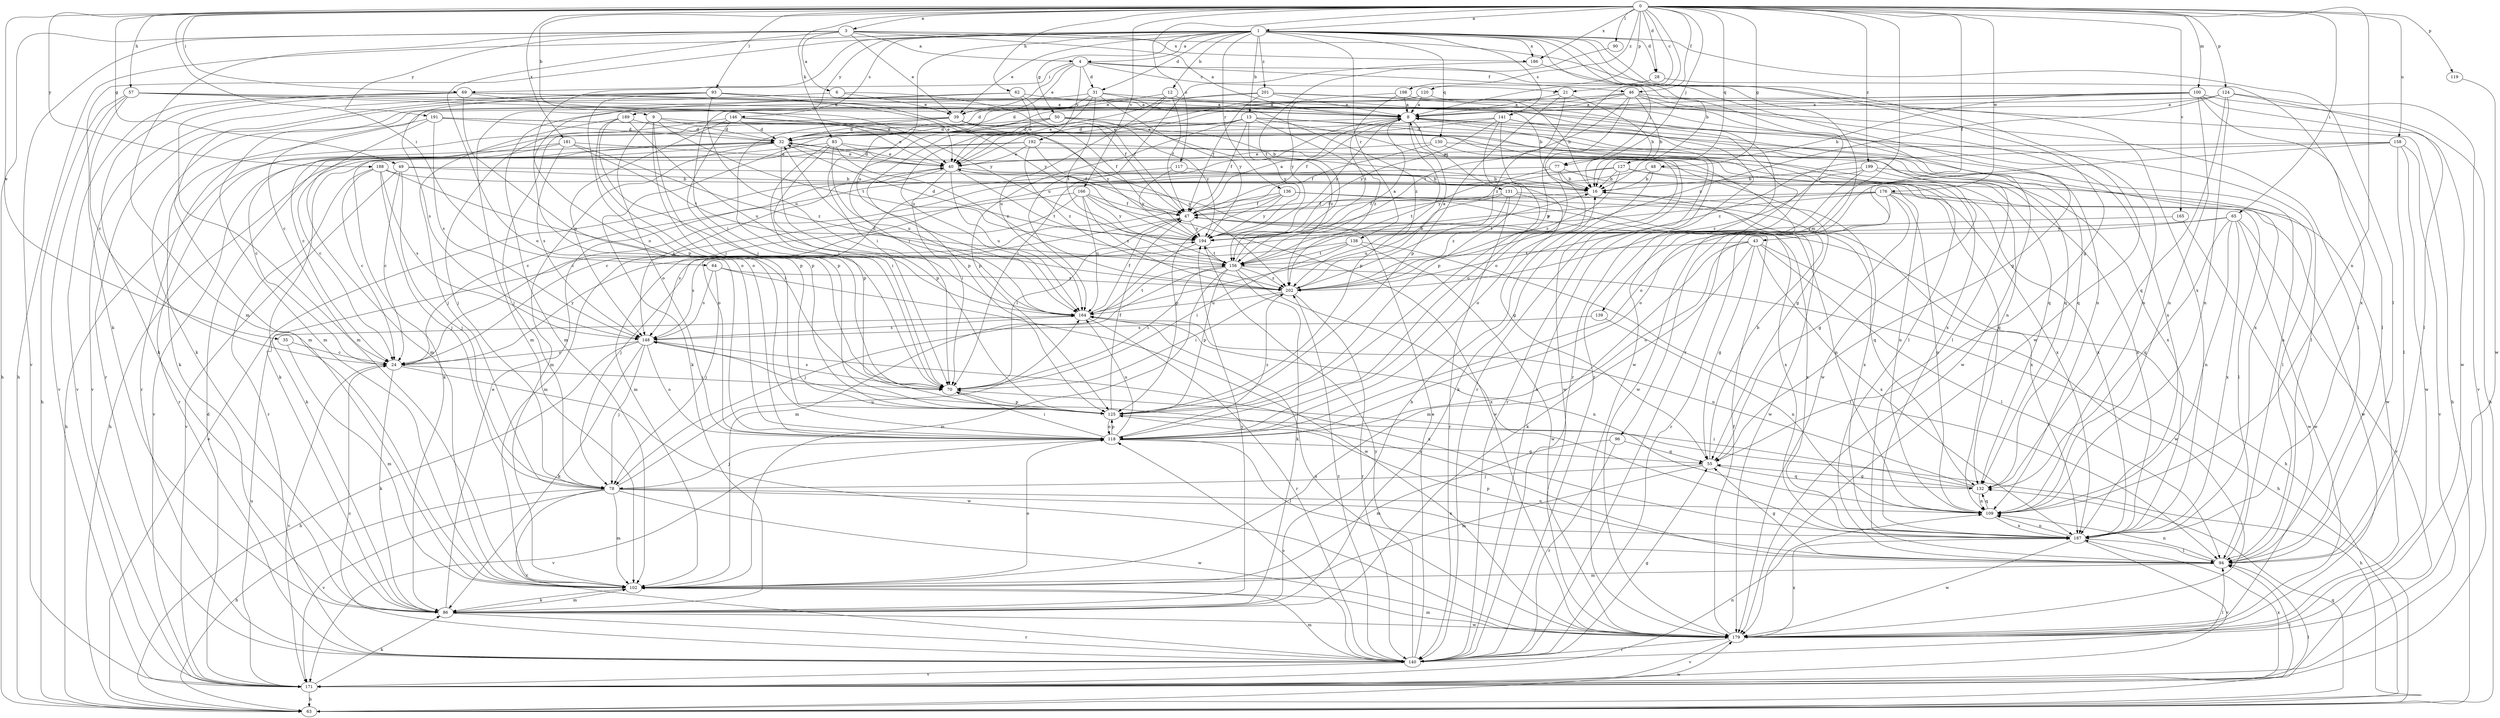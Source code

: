 strict digraph  {
0;
1;
3;
4;
6;
8;
9;
12;
13;
16;
21;
24;
28;
31;
32;
35;
39;
40;
43;
46;
47;
48;
49;
50;
55;
57;
62;
63;
64;
65;
69;
70;
77;
78;
83;
86;
90;
93;
94;
96;
100;
102;
109;
117;
118;
119;
120;
124;
125;
127;
130;
131;
132;
136;
138;
139;
140;
141;
146;
148;
156;
158;
164;
165;
166;
171;
176;
179;
181;
186;
187;
188;
189;
191;
192;
194;
198;
199;
201;
202;
0 -> 1  [label=a];
0 -> 3  [label=a];
0 -> 9  [label=b];
0 -> 21  [label=c];
0 -> 28  [label=d];
0 -> 35  [label=e];
0 -> 43  [label=f];
0 -> 46  [label=f];
0 -> 48  [label=g];
0 -> 49  [label=g];
0 -> 57  [label=h];
0 -> 62  [label=h];
0 -> 64  [label=i];
0 -> 65  [label=i];
0 -> 69  [label=i];
0 -> 77  [label=j];
0 -> 83  [label=k];
0 -> 90  [label=l];
0 -> 93  [label=l];
0 -> 96  [label=m];
0 -> 100  [label=m];
0 -> 109  [label=n];
0 -> 117  [label=o];
0 -> 119  [label=p];
0 -> 120  [label=p];
0 -> 124  [label=p];
0 -> 125  [label=p];
0 -> 127  [label=q];
0 -> 158  [label=u];
0 -> 165  [label=v];
0 -> 166  [label=v];
0 -> 176  [label=w];
0 -> 181  [label=x];
0 -> 186  [label=x];
0 -> 188  [label=y];
0 -> 198  [label=z];
0 -> 199  [label=z];
1 -> 4  [label=a];
1 -> 12  [label=b];
1 -> 13  [label=b];
1 -> 16  [label=b];
1 -> 28  [label=d];
1 -> 31  [label=d];
1 -> 39  [label=e];
1 -> 50  [label=g];
1 -> 55  [label=g];
1 -> 63  [label=h];
1 -> 86  [label=k];
1 -> 94  [label=l];
1 -> 118  [label=o];
1 -> 130  [label=q];
1 -> 136  [label=r];
1 -> 138  [label=r];
1 -> 139  [label=r];
1 -> 140  [label=r];
1 -> 141  [label=s];
1 -> 146  [label=s];
1 -> 164  [label=u];
1 -> 179  [label=w];
1 -> 186  [label=x];
1 -> 189  [label=y];
1 -> 201  [label=z];
3 -> 4  [label=a];
3 -> 6  [label=a];
3 -> 8  [label=a];
3 -> 39  [label=e];
3 -> 63  [label=h];
3 -> 102  [label=m];
3 -> 118  [label=o];
3 -> 171  [label=v];
3 -> 186  [label=x];
3 -> 187  [label=x];
3 -> 191  [label=y];
4 -> 21  [label=c];
4 -> 31  [label=d];
4 -> 39  [label=e];
4 -> 46  [label=f];
4 -> 69  [label=i];
4 -> 70  [label=i];
4 -> 77  [label=j];
4 -> 192  [label=y];
6 -> 39  [label=e];
6 -> 47  [label=f];
6 -> 140  [label=r];
8 -> 32  [label=d];
8 -> 47  [label=f];
8 -> 70  [label=i];
8 -> 94  [label=l];
8 -> 125  [label=p];
8 -> 131  [label=q];
8 -> 132  [label=q];
8 -> 194  [label=y];
9 -> 32  [label=d];
9 -> 70  [label=i];
9 -> 118  [label=o];
9 -> 125  [label=p];
9 -> 156  [label=t];
9 -> 187  [label=x];
12 -> 39  [label=e];
12 -> 40  [label=e];
12 -> 47  [label=f];
12 -> 140  [label=r];
12 -> 164  [label=u];
13 -> 32  [label=d];
13 -> 47  [label=f];
13 -> 78  [label=j];
13 -> 94  [label=l];
13 -> 125  [label=p];
13 -> 140  [label=r];
13 -> 179  [label=w];
13 -> 194  [label=y];
13 -> 202  [label=z];
16 -> 47  [label=f];
16 -> 187  [label=x];
21 -> 8  [label=a];
21 -> 16  [label=b];
21 -> 125  [label=p];
21 -> 202  [label=z];
24 -> 70  [label=i];
24 -> 86  [label=k];
24 -> 171  [label=v];
24 -> 179  [label=w];
24 -> 194  [label=y];
28 -> 8  [label=a];
28 -> 187  [label=x];
31 -> 8  [label=a];
31 -> 32  [label=d];
31 -> 86  [label=k];
31 -> 156  [label=t];
31 -> 164  [label=u];
31 -> 194  [label=y];
31 -> 202  [label=z];
32 -> 40  [label=e];
32 -> 55  [label=g];
32 -> 63  [label=h];
32 -> 86  [label=k];
32 -> 102  [label=m];
32 -> 125  [label=p];
32 -> 171  [label=v];
35 -> 24  [label=c];
35 -> 102  [label=m];
39 -> 16  [label=b];
39 -> 32  [label=d];
39 -> 47  [label=f];
39 -> 70  [label=i];
39 -> 140  [label=r];
39 -> 194  [label=y];
40 -> 16  [label=b];
40 -> 32  [label=d];
40 -> 55  [label=g];
40 -> 70  [label=i];
40 -> 148  [label=s];
40 -> 156  [label=t];
40 -> 164  [label=u];
43 -> 55  [label=g];
43 -> 86  [label=k];
43 -> 94  [label=l];
43 -> 102  [label=m];
43 -> 118  [label=o];
43 -> 156  [label=t];
43 -> 179  [label=w];
43 -> 187  [label=x];
46 -> 8  [label=a];
46 -> 16  [label=b];
46 -> 32  [label=d];
46 -> 40  [label=e];
46 -> 63  [label=h];
46 -> 118  [label=o];
46 -> 156  [label=t];
46 -> 179  [label=w];
46 -> 187  [label=x];
47 -> 8  [label=a];
47 -> 63  [label=h];
47 -> 70  [label=i];
47 -> 148  [label=s];
47 -> 187  [label=x];
47 -> 194  [label=y];
48 -> 16  [label=b];
48 -> 24  [label=c];
48 -> 86  [label=k];
48 -> 187  [label=x];
49 -> 16  [label=b];
49 -> 24  [label=c];
49 -> 78  [label=j];
49 -> 109  [label=n];
49 -> 171  [label=v];
50 -> 32  [label=d];
50 -> 86  [label=k];
50 -> 94  [label=l];
50 -> 125  [label=p];
50 -> 194  [label=y];
50 -> 202  [label=z];
55 -> 16  [label=b];
55 -> 78  [label=j];
55 -> 102  [label=m];
55 -> 132  [label=q];
57 -> 8  [label=a];
57 -> 24  [label=c];
57 -> 63  [label=h];
57 -> 109  [label=n];
57 -> 171  [label=v];
57 -> 194  [label=y];
62 -> 8  [label=a];
62 -> 40  [label=e];
62 -> 47  [label=f];
62 -> 102  [label=m];
62 -> 118  [label=o];
63 -> 40  [label=e];
63 -> 94  [label=l];
63 -> 132  [label=q];
63 -> 179  [label=w];
64 -> 78  [label=j];
64 -> 148  [label=s];
64 -> 179  [label=w];
64 -> 202  [label=z];
65 -> 78  [label=j];
65 -> 109  [label=n];
65 -> 132  [label=q];
65 -> 171  [label=v];
65 -> 179  [label=w];
65 -> 187  [label=x];
65 -> 194  [label=y];
69 -> 8  [label=a];
69 -> 40  [label=e];
69 -> 86  [label=k];
69 -> 102  [label=m];
69 -> 118  [label=o];
69 -> 171  [label=v];
69 -> 194  [label=y];
70 -> 125  [label=p];
70 -> 148  [label=s];
77 -> 16  [label=b];
77 -> 24  [label=c];
77 -> 118  [label=o];
77 -> 132  [label=q];
77 -> 156  [label=t];
78 -> 63  [label=h];
78 -> 102  [label=m];
78 -> 109  [label=n];
78 -> 140  [label=r];
78 -> 164  [label=u];
78 -> 171  [label=v];
78 -> 179  [label=w];
78 -> 187  [label=x];
83 -> 24  [label=c];
83 -> 40  [label=e];
83 -> 70  [label=i];
83 -> 125  [label=p];
83 -> 164  [label=u];
83 -> 179  [label=w];
83 -> 202  [label=z];
86 -> 16  [label=b];
86 -> 40  [label=e];
86 -> 102  [label=m];
86 -> 140  [label=r];
86 -> 179  [label=w];
86 -> 194  [label=y];
90 -> 156  [label=t];
93 -> 8  [label=a];
93 -> 16  [label=b];
93 -> 40  [label=e];
93 -> 102  [label=m];
93 -> 125  [label=p];
93 -> 148  [label=s];
93 -> 164  [label=u];
93 -> 171  [label=v];
93 -> 179  [label=w];
94 -> 8  [label=a];
94 -> 55  [label=g];
94 -> 102  [label=m];
94 -> 109  [label=n];
94 -> 125  [label=p];
94 -> 148  [label=s];
96 -> 55  [label=g];
96 -> 102  [label=m];
96 -> 140  [label=r];
100 -> 8  [label=a];
100 -> 16  [label=b];
100 -> 24  [label=c];
100 -> 63  [label=h];
100 -> 70  [label=i];
100 -> 94  [label=l];
100 -> 109  [label=n];
100 -> 179  [label=w];
102 -> 86  [label=k];
102 -> 118  [label=o];
109 -> 132  [label=q];
109 -> 187  [label=x];
117 -> 16  [label=b];
117 -> 118  [label=o];
117 -> 194  [label=y];
118 -> 55  [label=g];
118 -> 70  [label=i];
118 -> 78  [label=j];
118 -> 94  [label=l];
118 -> 125  [label=p];
118 -> 164  [label=u];
118 -> 171  [label=v];
118 -> 202  [label=z];
119 -> 179  [label=w];
120 -> 8  [label=a];
120 -> 40  [label=e];
120 -> 109  [label=n];
124 -> 8  [label=a];
124 -> 94  [label=l];
124 -> 102  [label=m];
124 -> 109  [label=n];
124 -> 132  [label=q];
124 -> 171  [label=v];
124 -> 202  [label=z];
125 -> 47  [label=f];
125 -> 63  [label=h];
125 -> 118  [label=o];
127 -> 16  [label=b];
127 -> 24  [label=c];
127 -> 179  [label=w];
127 -> 187  [label=x];
127 -> 194  [label=y];
127 -> 202  [label=z];
130 -> 40  [label=e];
130 -> 47  [label=f];
130 -> 140  [label=r];
130 -> 187  [label=x];
131 -> 47  [label=f];
131 -> 140  [label=r];
131 -> 164  [label=u];
131 -> 179  [label=w];
131 -> 187  [label=x];
131 -> 202  [label=z];
132 -> 55  [label=g];
132 -> 70  [label=i];
132 -> 109  [label=n];
132 -> 164  [label=u];
136 -> 47  [label=f];
136 -> 102  [label=m];
136 -> 109  [label=n];
136 -> 125  [label=p];
136 -> 132  [label=q];
136 -> 187  [label=x];
136 -> 194  [label=y];
138 -> 70  [label=i];
138 -> 94  [label=l];
138 -> 148  [label=s];
138 -> 156  [label=t];
138 -> 179  [label=w];
139 -> 109  [label=n];
139 -> 148  [label=s];
140 -> 8  [label=a];
140 -> 24  [label=c];
140 -> 40  [label=e];
140 -> 55  [label=g];
140 -> 94  [label=l];
140 -> 102  [label=m];
140 -> 118  [label=o];
140 -> 171  [label=v];
140 -> 194  [label=y];
140 -> 202  [label=z];
141 -> 24  [label=c];
141 -> 32  [label=d];
141 -> 118  [label=o];
141 -> 125  [label=p];
141 -> 132  [label=q];
141 -> 187  [label=x];
141 -> 194  [label=y];
146 -> 32  [label=d];
146 -> 40  [label=e];
146 -> 78  [label=j];
146 -> 125  [label=p];
146 -> 148  [label=s];
146 -> 202  [label=z];
148 -> 24  [label=c];
148 -> 63  [label=h];
148 -> 78  [label=j];
148 -> 86  [label=k];
148 -> 118  [label=o];
148 -> 187  [label=x];
156 -> 8  [label=a];
156 -> 16  [label=b];
156 -> 63  [label=h];
156 -> 70  [label=i];
156 -> 78  [label=j];
156 -> 86  [label=k];
156 -> 102  [label=m];
156 -> 125  [label=p];
156 -> 187  [label=x];
156 -> 202  [label=z];
158 -> 40  [label=e];
158 -> 94  [label=l];
158 -> 118  [label=o];
158 -> 171  [label=v];
158 -> 179  [label=w];
158 -> 202  [label=z];
164 -> 32  [label=d];
164 -> 47  [label=f];
164 -> 109  [label=n];
164 -> 140  [label=r];
164 -> 148  [label=s];
164 -> 156  [label=t];
165 -> 179  [label=w];
165 -> 194  [label=y];
166 -> 47  [label=f];
166 -> 86  [label=k];
166 -> 102  [label=m];
166 -> 164  [label=u];
166 -> 179  [label=w];
166 -> 194  [label=y];
166 -> 202  [label=z];
171 -> 32  [label=d];
171 -> 63  [label=h];
171 -> 86  [label=k];
171 -> 94  [label=l];
171 -> 109  [label=n];
171 -> 164  [label=u];
171 -> 187  [label=x];
176 -> 47  [label=f];
176 -> 55  [label=g];
176 -> 94  [label=l];
176 -> 109  [label=n];
176 -> 140  [label=r];
176 -> 156  [label=t];
176 -> 179  [label=w];
176 -> 194  [label=y];
179 -> 47  [label=f];
179 -> 102  [label=m];
179 -> 140  [label=r];
179 -> 164  [label=u];
179 -> 171  [label=v];
179 -> 187  [label=x];
181 -> 24  [label=c];
181 -> 40  [label=e];
181 -> 140  [label=r];
181 -> 148  [label=s];
181 -> 156  [label=t];
181 -> 202  [label=z];
186 -> 55  [label=g];
186 -> 164  [label=u];
187 -> 94  [label=l];
187 -> 109  [label=n];
187 -> 171  [label=v];
187 -> 179  [label=w];
188 -> 16  [label=b];
188 -> 24  [label=c];
188 -> 70  [label=i];
188 -> 78  [label=j];
188 -> 140  [label=r];
188 -> 148  [label=s];
189 -> 32  [label=d];
189 -> 70  [label=i];
189 -> 78  [label=j];
189 -> 125  [label=p];
189 -> 164  [label=u];
191 -> 32  [label=d];
191 -> 86  [label=k];
191 -> 102  [label=m];
191 -> 109  [label=n];
191 -> 132  [label=q];
191 -> 148  [label=s];
192 -> 40  [label=e];
192 -> 47  [label=f];
192 -> 63  [label=h];
192 -> 86  [label=k];
192 -> 179  [label=w];
192 -> 202  [label=z];
194 -> 32  [label=d];
194 -> 102  [label=m];
194 -> 156  [label=t];
198 -> 8  [label=a];
198 -> 16  [label=b];
198 -> 156  [label=t];
198 -> 194  [label=y];
199 -> 16  [label=b];
199 -> 94  [label=l];
199 -> 118  [label=o];
199 -> 187  [label=x];
199 -> 202  [label=z];
201 -> 8  [label=a];
201 -> 47  [label=f];
201 -> 70  [label=i];
201 -> 94  [label=l];
201 -> 102  [label=m];
201 -> 140  [label=r];
202 -> 8  [label=a];
202 -> 70  [label=i];
202 -> 140  [label=r];
202 -> 164  [label=u];
}
